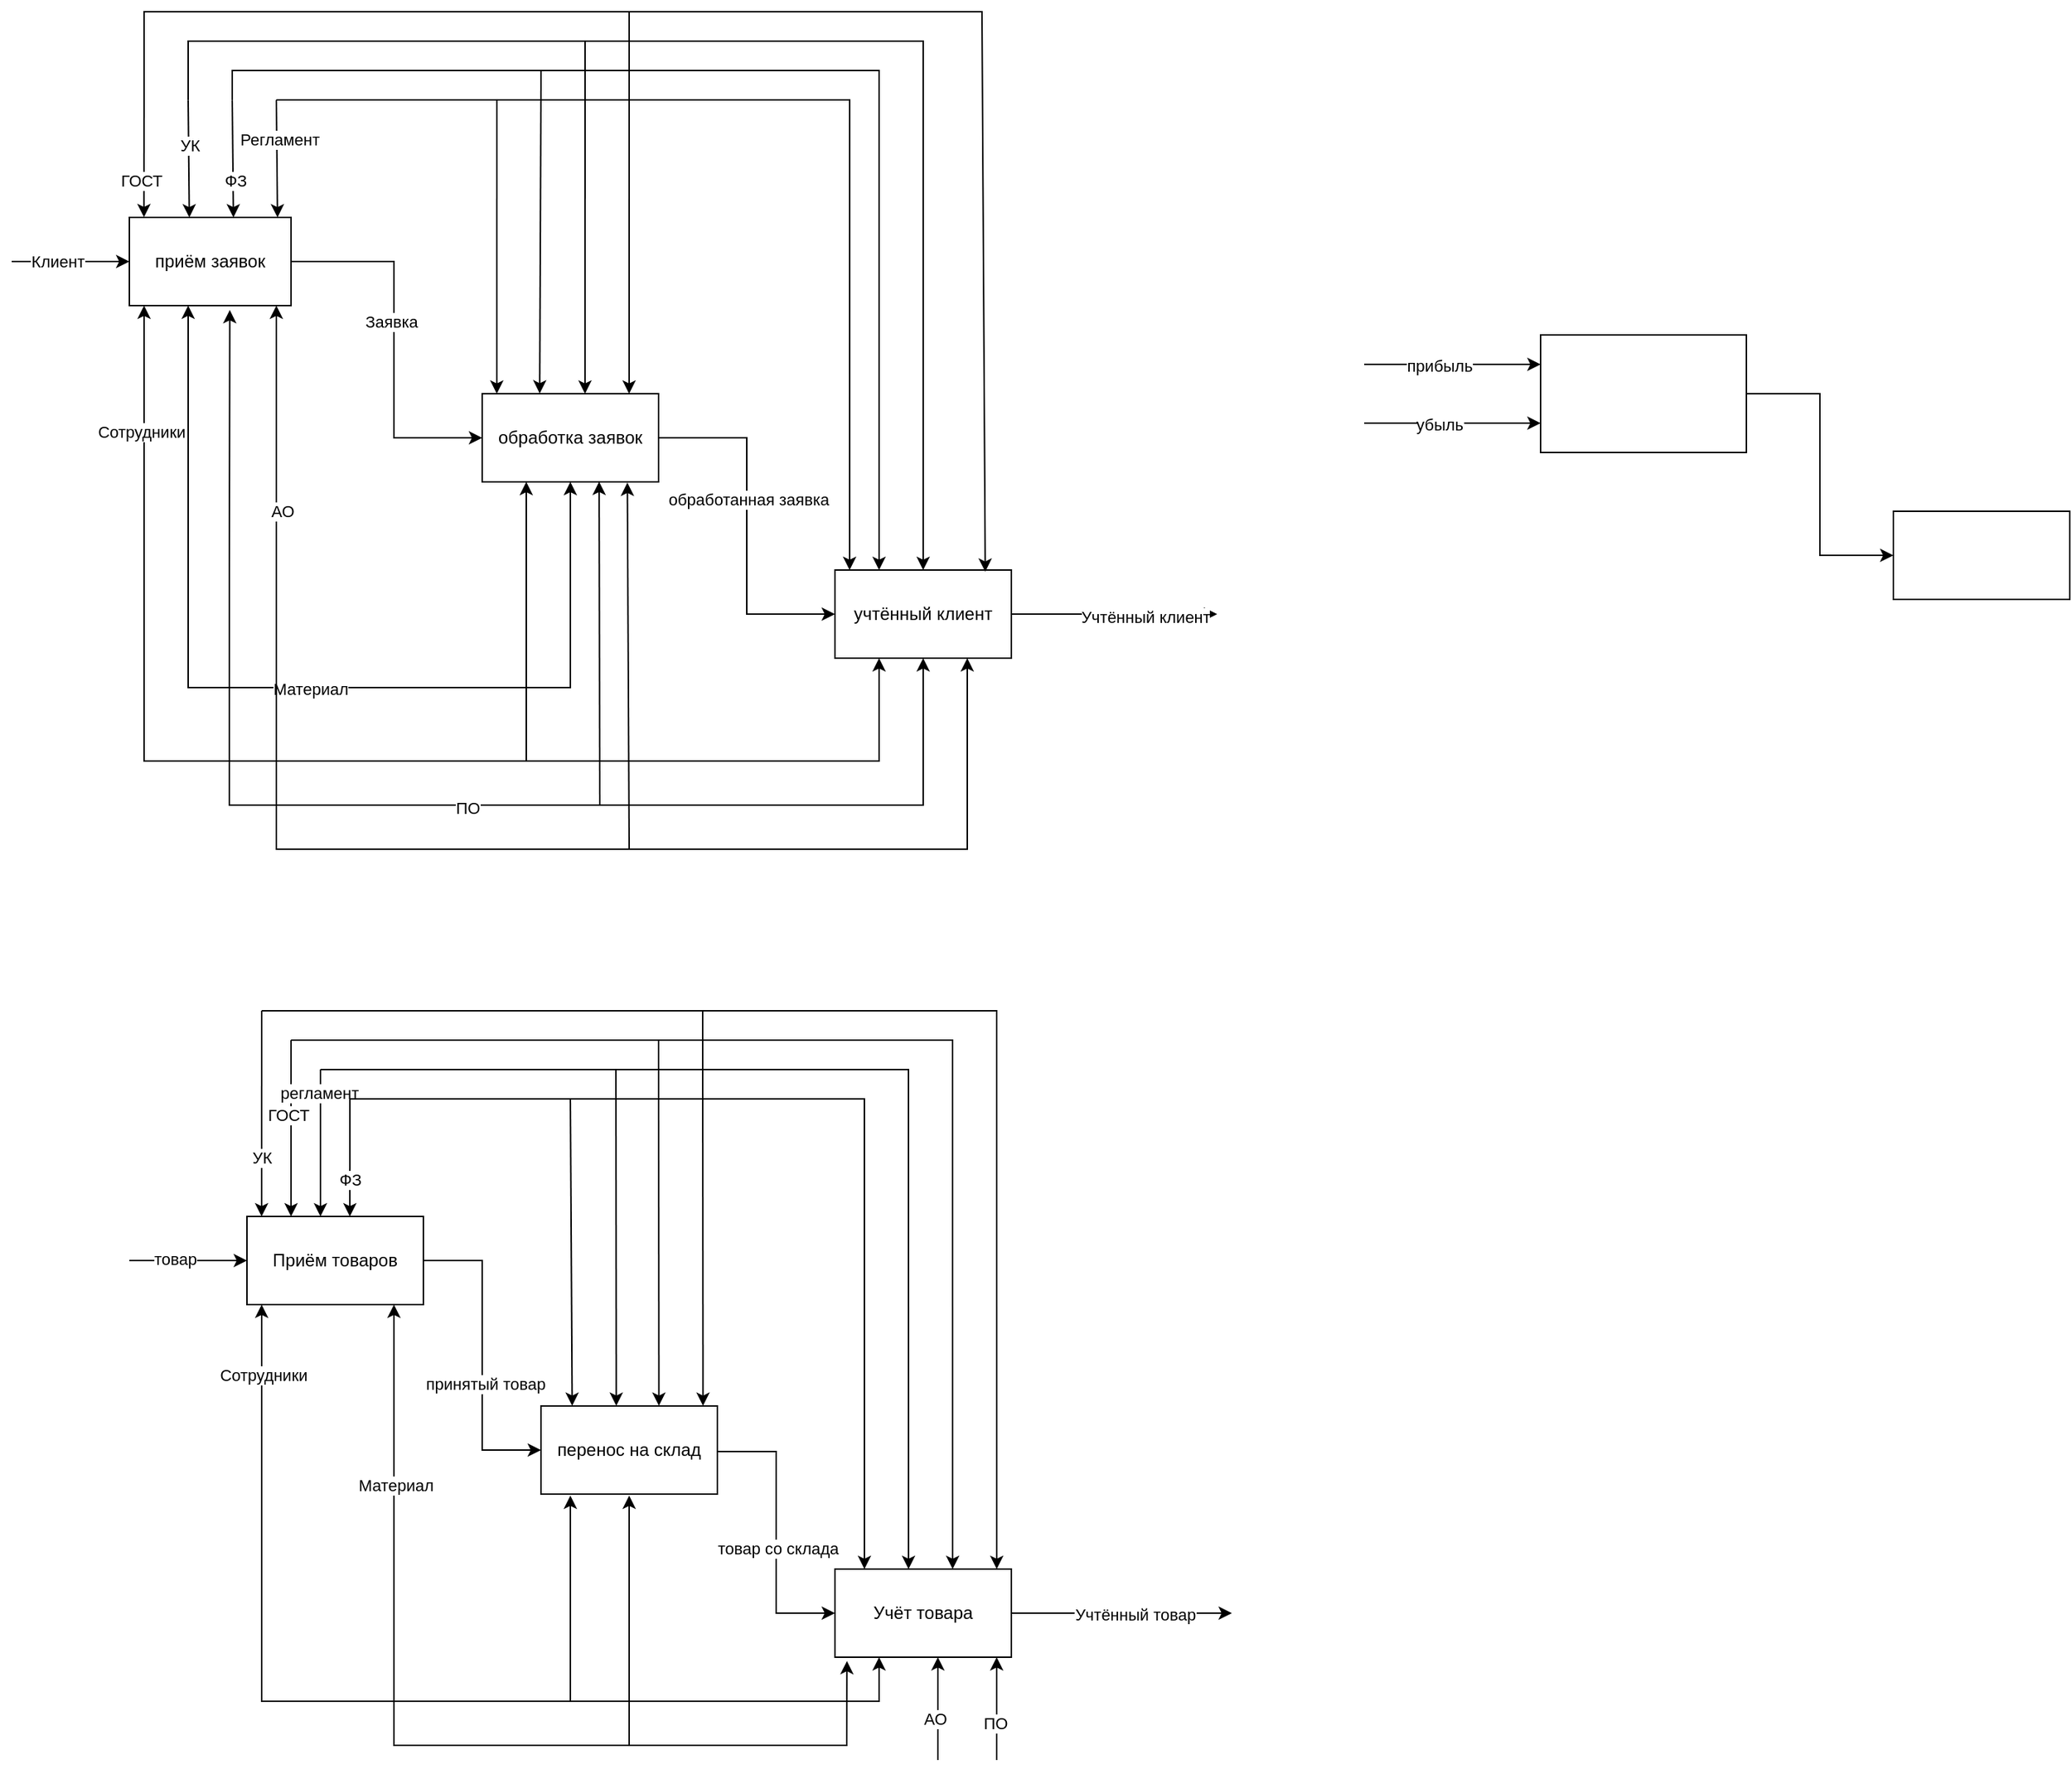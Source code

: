 <mxfile version="15.8.8" type="device"><diagram id="Hb13Rhd7Fs1RR_Zhz6qm" name="Page-1"><mxGraphModel dx="1185" dy="662" grid="1" gridSize="10" guides="1" tooltips="1" connect="1" arrows="1" fold="1" page="1" pageScale="1" pageWidth="827" pageHeight="1169" math="0" shadow="0"><root><mxCell id="0"/><mxCell id="1" parent="0"/><mxCell id="Fhy7VT__VOKDvvXCzkPy-1" value="приём заявок" style="rounded=0;whiteSpace=wrap;html=1;" vertex="1" parent="1"><mxGeometry x="320" y="360" width="110" height="60" as="geometry"/></mxCell><mxCell id="Fhy7VT__VOKDvvXCzkPy-2" value="" style="endArrow=classic;html=1;rounded=0;entryX=0.09;entryY=-0.003;entryDx=0;entryDy=0;entryPerimeter=0;" edge="1" parent="1" target="Fhy7VT__VOKDvvXCzkPy-1"><mxGeometry width="50" height="50" relative="1" as="geometry"><mxPoint x="330" y="280" as="sourcePoint"/><mxPoint x="380" y="310" as="targetPoint"/></mxGeometry></mxCell><mxCell id="Fhy7VT__VOKDvvXCzkPy-14" value="ГОСТ" style="edgeLabel;html=1;align=center;verticalAlign=middle;resizable=0;points=[];" vertex="1" connectable="0" parent="Fhy7VT__VOKDvvXCzkPy-2"><mxGeometry x="0.375" y="-2" relative="1" as="geometry"><mxPoint as="offset"/></mxGeometry></mxCell><mxCell id="Fhy7VT__VOKDvvXCzkPy-3" value="" style="endArrow=classic;html=1;rounded=0;entryX=0.09;entryY=-0.003;entryDx=0;entryDy=0;entryPerimeter=0;" edge="1" parent="1"><mxGeometry width="50" height="50" relative="1" as="geometry"><mxPoint x="360" y="280.18" as="sourcePoint"/><mxPoint x="360.8" y="360.0" as="targetPoint"/></mxGeometry></mxCell><mxCell id="Fhy7VT__VOKDvvXCzkPy-15" value="УК" style="edgeLabel;html=1;align=center;verticalAlign=middle;resizable=0;points=[];" vertex="1" connectable="0" parent="Fhy7VT__VOKDvvXCzkPy-3"><mxGeometry x="-0.238" relative="1" as="geometry"><mxPoint as="offset"/></mxGeometry></mxCell><mxCell id="Fhy7VT__VOKDvvXCzkPy-4" value="" style="endArrow=classic;html=1;rounded=0;entryX=0.09;entryY=-0.003;entryDx=0;entryDy=0;entryPerimeter=0;" edge="1" parent="1"><mxGeometry width="50" height="50" relative="1" as="geometry"><mxPoint x="390" y="280.18" as="sourcePoint"/><mxPoint x="390.8" y="360.0" as="targetPoint"/></mxGeometry></mxCell><mxCell id="Fhy7VT__VOKDvvXCzkPy-16" value="ФЗ" style="edgeLabel;html=1;align=center;verticalAlign=middle;resizable=0;points=[];" vertex="1" connectable="0" parent="Fhy7VT__VOKDvvXCzkPy-4"><mxGeometry x="0.382" y="1" relative="1" as="geometry"><mxPoint as="offset"/></mxGeometry></mxCell><mxCell id="Fhy7VT__VOKDvvXCzkPy-5" value="" style="endArrow=classic;html=1;rounded=0;entryX=0.09;entryY=-0.003;entryDx=0;entryDy=0;entryPerimeter=0;" edge="1" parent="1"><mxGeometry width="50" height="50" relative="1" as="geometry"><mxPoint x="420" y="280.18" as="sourcePoint"/><mxPoint x="420.8" y="360.0" as="targetPoint"/></mxGeometry></mxCell><mxCell id="Fhy7VT__VOKDvvXCzkPy-17" value="Регламент" style="edgeLabel;html=1;align=center;verticalAlign=middle;resizable=0;points=[];" vertex="1" connectable="0" parent="Fhy7VT__VOKDvvXCzkPy-5"><mxGeometry x="-0.334" y="1" relative="1" as="geometry"><mxPoint as="offset"/></mxGeometry></mxCell><mxCell id="Fhy7VT__VOKDvvXCzkPy-6" value="" style="endArrow=classic;html=1;rounded=0;" edge="1" parent="1"><mxGeometry width="50" height="50" relative="1" as="geometry"><mxPoint x="330" y="480" as="sourcePoint"/><mxPoint x="330" y="420" as="targetPoint"/></mxGeometry></mxCell><mxCell id="Fhy7VT__VOKDvvXCzkPy-7" value="" style="endArrow=classic;html=1;fontFamily=Helvetica;fontSize=11;fontColor=rgb(0, 0, 0);align=center;strokeColor=rgb(0, 0, 0);" edge="1" parent="1"><mxGeometry width="50" height="50" relative="1" as="geometry"><mxPoint x="360" y="480" as="sourcePoint"/><mxPoint x="360" y="420" as="targetPoint"/></mxGeometry></mxCell><mxCell id="Fhy7VT__VOKDvvXCzkPy-18" value="обработка заявок" style="rounded=0;whiteSpace=wrap;html=1;" vertex="1" parent="1"><mxGeometry x="560" y="480" width="120" height="60" as="geometry"/></mxCell><mxCell id="Fhy7VT__VOKDvvXCzkPy-19" value="" style="endArrow=classic;html=1;rounded=0;entryX=0;entryY=0.5;entryDx=0;entryDy=0;" edge="1" parent="1" target="Fhy7VT__VOKDvvXCzkPy-18"><mxGeometry width="50" height="50" relative="1" as="geometry"><mxPoint x="430" y="390" as="sourcePoint"/><mxPoint x="480" y="340" as="targetPoint"/><Array as="points"><mxPoint x="500" y="390"/><mxPoint x="500" y="510"/></Array></mxGeometry></mxCell><mxCell id="Fhy7VT__VOKDvvXCzkPy-22" value="Заявка" style="edgeLabel;html=1;align=center;verticalAlign=middle;resizable=0;points=[];" vertex="1" connectable="0" parent="Fhy7VT__VOKDvvXCzkPy-19"><mxGeometry x="-0.112" y="-2" relative="1" as="geometry"><mxPoint as="offset"/></mxGeometry></mxCell><mxCell id="Fhy7VT__VOKDvvXCzkPy-20" value="" style="endArrow=classic;html=1;rounded=0;" edge="1" parent="1"><mxGeometry width="50" height="50" relative="1" as="geometry"><mxPoint x="240" y="390" as="sourcePoint"/><mxPoint x="320" y="390" as="targetPoint"/></mxGeometry></mxCell><mxCell id="Fhy7VT__VOKDvvXCzkPy-21" value="Клиент" style="edgeLabel;html=1;align=center;verticalAlign=middle;resizable=0;points=[];" vertex="1" connectable="0" parent="Fhy7VT__VOKDvvXCzkPy-20"><mxGeometry x="-0.223" relative="1" as="geometry"><mxPoint as="offset"/></mxGeometry></mxCell><mxCell id="Fhy7VT__VOKDvvXCzkPy-23" value="учтённый клиент" style="rounded=0;whiteSpace=wrap;html=1;" vertex="1" parent="1"><mxGeometry x="800" y="600" width="120" height="60" as="geometry"/></mxCell><mxCell id="Fhy7VT__VOKDvvXCzkPy-24" value="" style="endArrow=classic;html=1;rounded=0;entryX=0;entryY=0.5;entryDx=0;entryDy=0;" edge="1" parent="1" target="Fhy7VT__VOKDvvXCzkPy-23"><mxGeometry width="50" height="50" relative="1" as="geometry"><mxPoint x="680" y="510" as="sourcePoint"/><mxPoint x="730" y="460" as="targetPoint"/><Array as="points"><mxPoint x="740" y="510"/><mxPoint x="740" y="630"/></Array></mxGeometry></mxCell><mxCell id="Fhy7VT__VOKDvvXCzkPy-25" value="обработанная заявка" style="edgeLabel;html=1;align=center;verticalAlign=middle;resizable=0;points=[];" vertex="1" connectable="0" parent="Fhy7VT__VOKDvvXCzkPy-24"><mxGeometry x="-0.154" y="1" relative="1" as="geometry"><mxPoint as="offset"/></mxGeometry></mxCell><mxCell id="Fhy7VT__VOKDvvXCzkPy-30" value="" style="endArrow=none;html=1;rounded=0;" edge="1" parent="1"><mxGeometry width="50" height="50" relative="1" as="geometry"><mxPoint x="420" y="280" as="sourcePoint"/><mxPoint x="570" y="280" as="targetPoint"/></mxGeometry></mxCell><mxCell id="Fhy7VT__VOKDvvXCzkPy-31" value="" style="endArrow=none;html=1;rounded=0;" edge="1" parent="1"><mxGeometry width="50" height="50" relative="1" as="geometry"><mxPoint x="390" y="280" as="sourcePoint"/><mxPoint x="600" y="270" as="targetPoint"/><Array as="points"><mxPoint x="390" y="260"/><mxPoint x="600" y="260"/></Array></mxGeometry></mxCell><mxCell id="Fhy7VT__VOKDvvXCzkPy-32" value="" style="endArrow=none;html=1;rounded=0;" edge="1" parent="1"><mxGeometry width="50" height="50" relative="1" as="geometry"><mxPoint x="360" y="280" as="sourcePoint"/><mxPoint x="630" y="270" as="targetPoint"/><Array as="points"><mxPoint x="360" y="240"/><mxPoint x="630" y="240"/></Array></mxGeometry></mxCell><mxCell id="Fhy7VT__VOKDvvXCzkPy-33" value="" style="endArrow=none;html=1;rounded=0;" edge="1" parent="1"><mxGeometry width="50" height="50" relative="1" as="geometry"><mxPoint x="330" y="280" as="sourcePoint"/><mxPoint x="660" y="270" as="targetPoint"/><Array as="points"><mxPoint x="330" y="220"/><mxPoint x="660" y="220"/></Array></mxGeometry></mxCell><mxCell id="Fhy7VT__VOKDvvXCzkPy-36" value="" style="endArrow=classic;html=1;rounded=0;" edge="1" parent="1"><mxGeometry width="50" height="50" relative="1" as="geometry"><mxPoint x="920" y="630" as="sourcePoint"/><mxPoint x="1060" y="630" as="targetPoint"/><Array as="points"><mxPoint x="1040" y="630"/></Array></mxGeometry></mxCell><mxCell id="Fhy7VT__VOKDvvXCzkPy-37" value="Учтённый клиент" style="edgeLabel;html=1;align=center;verticalAlign=middle;resizable=0;points=[];" vertex="1" connectable="0" parent="Fhy7VT__VOKDvvXCzkPy-36"><mxGeometry x="0.297" y="-2" relative="1" as="geometry"><mxPoint as="offset"/></mxGeometry></mxCell><mxCell id="Fhy7VT__VOKDvvXCzkPy-38" value="" style="endArrow=classic;html=1;rounded=0;entryX=0.083;entryY=0;entryDx=0;entryDy=0;entryPerimeter=0;" edge="1" parent="1" target="Fhy7VT__VOKDvvXCzkPy-18"><mxGeometry width="50" height="50" relative="1" as="geometry"><mxPoint x="570" y="280" as="sourcePoint"/><mxPoint x="620" y="230" as="targetPoint"/></mxGeometry></mxCell><mxCell id="Fhy7VT__VOKDvvXCzkPy-39" value="" style="endArrow=classic;html=1;rounded=0;entryX=0.326;entryY=-0.003;entryDx=0;entryDy=0;entryPerimeter=0;" edge="1" parent="1" target="Fhy7VT__VOKDvvXCzkPy-18"><mxGeometry width="50" height="50" relative="1" as="geometry"><mxPoint x="600" y="270" as="sourcePoint"/><mxPoint x="650" y="220" as="targetPoint"/></mxGeometry></mxCell><mxCell id="Fhy7VT__VOKDvvXCzkPy-40" value="" style="endArrow=classic;html=1;rounded=0;entryX=0.583;entryY=0;entryDx=0;entryDy=0;entryPerimeter=0;" edge="1" parent="1" target="Fhy7VT__VOKDvvXCzkPy-18"><mxGeometry width="50" height="50" relative="1" as="geometry"><mxPoint x="630" y="270" as="sourcePoint"/><mxPoint x="630" y="400" as="targetPoint"/></mxGeometry></mxCell><mxCell id="Fhy7VT__VOKDvvXCzkPy-41" value="" style="endArrow=classic;html=1;rounded=0;entryX=0.833;entryY=0;entryDx=0;entryDy=0;entryPerimeter=0;" edge="1" parent="1" target="Fhy7VT__VOKDvvXCzkPy-18"><mxGeometry width="50" height="50" relative="1" as="geometry"><mxPoint x="660" y="270" as="sourcePoint"/><mxPoint x="660" y="350" as="targetPoint"/></mxGeometry></mxCell><mxCell id="Fhy7VT__VOKDvvXCzkPy-43" value="" style="endArrow=classic;html=1;rounded=0;entryX=0.083;entryY=0;entryDx=0;entryDy=0;entryPerimeter=0;" edge="1" parent="1" target="Fhy7VT__VOKDvvXCzkPy-23"><mxGeometry width="50" height="50" relative="1" as="geometry"><mxPoint x="570" y="280" as="sourcePoint"/><mxPoint x="620" y="230" as="targetPoint"/><Array as="points"><mxPoint x="810" y="280"/></Array></mxGeometry></mxCell><mxCell id="Fhy7VT__VOKDvvXCzkPy-44" value="" style="endArrow=classic;html=1;rounded=0;entryX=0.25;entryY=0;entryDx=0;entryDy=0;" edge="1" parent="1" target="Fhy7VT__VOKDvvXCzkPy-23"><mxGeometry width="50" height="50" relative="1" as="geometry"><mxPoint x="600" y="260" as="sourcePoint"/><mxPoint x="650" y="210" as="targetPoint"/><Array as="points"><mxPoint x="830" y="260"/></Array></mxGeometry></mxCell><mxCell id="Fhy7VT__VOKDvvXCzkPy-45" value="" style="endArrow=classic;html=1;rounded=0;entryX=0.5;entryY=0;entryDx=0;entryDy=0;" edge="1" parent="1" target="Fhy7VT__VOKDvvXCzkPy-23"><mxGeometry width="50" height="50" relative="1" as="geometry"><mxPoint x="630" y="240" as="sourcePoint"/><mxPoint x="680" y="190" as="targetPoint"/><Array as="points"><mxPoint x="860" y="240"/></Array></mxGeometry></mxCell><mxCell id="Fhy7VT__VOKDvvXCzkPy-46" value="" style="endArrow=classic;html=1;rounded=0;entryX=0.852;entryY=0.019;entryDx=0;entryDy=0;entryPerimeter=0;" edge="1" parent="1" target="Fhy7VT__VOKDvvXCzkPy-23"><mxGeometry width="50" height="50" relative="1" as="geometry"><mxPoint x="660" y="220" as="sourcePoint"/><mxPoint x="902" y="599" as="targetPoint"/><Array as="points"><mxPoint x="900" y="220"/></Array></mxGeometry></mxCell><mxCell id="Fhy7VT__VOKDvvXCzkPy-47" value="" style="endArrow=classic;html=1;rounded=0;entryX=0.25;entryY=1;entryDx=0;entryDy=0;" edge="1" parent="1" target="Fhy7VT__VOKDvvXCzkPy-18"><mxGeometry width="50" height="50" relative="1" as="geometry"><mxPoint x="330" y="480" as="sourcePoint"/><mxPoint x="380" y="430" as="targetPoint"/><Array as="points"><mxPoint x="330" y="730"/><mxPoint x="590" y="730"/></Array></mxGeometry></mxCell><mxCell id="Fhy7VT__VOKDvvXCzkPy-49" value="Сотрудники" style="edgeLabel;html=1;align=center;verticalAlign=middle;resizable=0;points=[];" vertex="1" connectable="0" parent="Fhy7VT__VOKDvvXCzkPy-47"><mxGeometry x="-0.927" y="-2" relative="1" as="geometry"><mxPoint as="offset"/></mxGeometry></mxCell><mxCell id="Fhy7VT__VOKDvvXCzkPy-48" value="" style="endArrow=classic;html=1;rounded=0;entryX=0.25;entryY=1;entryDx=0;entryDy=0;" edge="1" parent="1" target="Fhy7VT__VOKDvvXCzkPy-23"><mxGeometry width="50" height="50" relative="1" as="geometry"><mxPoint x="590" y="730" as="sourcePoint"/><mxPoint x="640" y="690" as="targetPoint"/><Array as="points"><mxPoint x="830" y="730"/></Array></mxGeometry></mxCell><mxCell id="Fhy7VT__VOKDvvXCzkPy-50" value="" style="endArrow=classic;html=1;rounded=0;entryX=0.5;entryY=1;entryDx=0;entryDy=0;" edge="1" parent="1" target="Fhy7VT__VOKDvvXCzkPy-18"><mxGeometry width="50" height="50" relative="1" as="geometry"><mxPoint x="360" y="480" as="sourcePoint"/><mxPoint x="410" y="430" as="targetPoint"/><Array as="points"><mxPoint x="360" y="680"/><mxPoint x="620" y="680"/></Array></mxGeometry></mxCell><mxCell id="Fhy7VT__VOKDvvXCzkPy-51" value="Материал" style="edgeLabel;html=1;align=center;verticalAlign=middle;resizable=0;points=[];" vertex="1" connectable="0" parent="Fhy7VT__VOKDvvXCzkPy-50"><mxGeometry x="-0.056" y="-1" relative="1" as="geometry"><mxPoint as="offset"/></mxGeometry></mxCell><mxCell id="Fhy7VT__VOKDvvXCzkPy-52" value="" style="endArrow=classic;startArrow=classic;html=1;rounded=0;entryX=0.621;entryY=1.05;entryDx=0;entryDy=0;entryPerimeter=0;exitX=0.5;exitY=1;exitDx=0;exitDy=0;" edge="1" parent="1" source="Fhy7VT__VOKDvvXCzkPy-23" target="Fhy7VT__VOKDvvXCzkPy-1"><mxGeometry width="50" height="50" relative="1" as="geometry"><mxPoint x="370" y="510" as="sourcePoint"/><mxPoint x="420" y="460" as="targetPoint"/><Array as="points"><mxPoint x="860" y="760"/><mxPoint x="388" y="760"/><mxPoint x="388" y="600"/></Array></mxGeometry></mxCell><mxCell id="Fhy7VT__VOKDvvXCzkPy-53" value="ПО" style="edgeLabel;html=1;align=center;verticalAlign=middle;resizable=0;points=[];" vertex="1" connectable="0" parent="Fhy7VT__VOKDvvXCzkPy-52"><mxGeometry x="-0.098" y="2" relative="1" as="geometry"><mxPoint as="offset"/></mxGeometry></mxCell><mxCell id="Fhy7VT__VOKDvvXCzkPy-54" value="" style="endArrow=classic;html=1;rounded=0;entryX=0.663;entryY=0.998;entryDx=0;entryDy=0;entryPerimeter=0;" edge="1" parent="1" target="Fhy7VT__VOKDvvXCzkPy-18"><mxGeometry width="50" height="50" relative="1" as="geometry"><mxPoint x="640" y="760" as="sourcePoint"/><mxPoint x="690" y="710" as="targetPoint"/></mxGeometry></mxCell><mxCell id="Fhy7VT__VOKDvvXCzkPy-55" value="" style="endArrow=classic;startArrow=classic;html=1;rounded=0;entryX=0.75;entryY=1;entryDx=0;entryDy=0;" edge="1" parent="1" target="Fhy7VT__VOKDvvXCzkPy-23"><mxGeometry width="50" height="50" relative="1" as="geometry"><mxPoint x="420" y="420" as="sourcePoint"/><mxPoint x="470" y="370" as="targetPoint"/><Array as="points"><mxPoint x="420" y="790"/><mxPoint x="890" y="790"/></Array></mxGeometry></mxCell><mxCell id="Fhy7VT__VOKDvvXCzkPy-57" value="АО" style="edgeLabel;html=1;align=center;verticalAlign=middle;resizable=0;points=[];" vertex="1" connectable="0" parent="Fhy7VT__VOKDvvXCzkPy-55"><mxGeometry x="-0.711" y="4" relative="1" as="geometry"><mxPoint as="offset"/></mxGeometry></mxCell><mxCell id="Fhy7VT__VOKDvvXCzkPy-56" value="" style="endArrow=classic;html=1;rounded=0;entryX=0.823;entryY=1.009;entryDx=0;entryDy=0;entryPerimeter=0;" edge="1" parent="1" target="Fhy7VT__VOKDvvXCzkPy-18"><mxGeometry width="50" height="50" relative="1" as="geometry"><mxPoint x="660" y="790" as="sourcePoint"/><mxPoint x="710" y="740" as="targetPoint"/></mxGeometry></mxCell><mxCell id="Fhy7VT__VOKDvvXCzkPy-58" value="Приём товаров" style="rounded=0;whiteSpace=wrap;html=1;" vertex="1" parent="1"><mxGeometry x="400" y="1040" width="120" height="60" as="geometry"/></mxCell><mxCell id="Fhy7VT__VOKDvvXCzkPy-59" value="" style="endArrow=classic;html=1;rounded=0;entryX=0;entryY=0.5;entryDx=0;entryDy=0;" edge="1" parent="1" target="Fhy7VT__VOKDvvXCzkPy-58"><mxGeometry width="50" height="50" relative="1" as="geometry"><mxPoint x="320" y="1070" as="sourcePoint"/><mxPoint x="400" y="1060" as="targetPoint"/></mxGeometry></mxCell><mxCell id="Fhy7VT__VOKDvvXCzkPy-61" value="товар" style="edgeLabel;html=1;align=center;verticalAlign=middle;resizable=0;points=[];" vertex="1" connectable="0" parent="Fhy7VT__VOKDvvXCzkPy-59"><mxGeometry x="-0.225" y="1" relative="1" as="geometry"><mxPoint as="offset"/></mxGeometry></mxCell><mxCell id="Fhy7VT__VOKDvvXCzkPy-63" value="перенос на склад" style="rounded=0;whiteSpace=wrap;html=1;" vertex="1" parent="1"><mxGeometry x="600" y="1169" width="120" height="60" as="geometry"/></mxCell><mxCell id="Fhy7VT__VOKDvvXCzkPy-64" value="" style="endArrow=classic;html=1;rounded=0;entryX=0;entryY=0.5;entryDx=0;entryDy=0;" edge="1" parent="1" target="Fhy7VT__VOKDvvXCzkPy-63"><mxGeometry width="50" height="50" relative="1" as="geometry"><mxPoint x="520" y="1070" as="sourcePoint"/><mxPoint x="570" y="1020" as="targetPoint"/><Array as="points"><mxPoint x="560" y="1070"/><mxPoint x="560" y="1199"/></Array></mxGeometry></mxCell><mxCell id="Fhy7VT__VOKDvvXCzkPy-65" value="принятый товар" style="edgeLabel;html=1;align=center;verticalAlign=middle;resizable=0;points=[];" vertex="1" connectable="0" parent="Fhy7VT__VOKDvvXCzkPy-64"><mxGeometry x="0.187" y="2" relative="1" as="geometry"><mxPoint as="offset"/></mxGeometry></mxCell><mxCell id="Fhy7VT__VOKDvvXCzkPy-66" value="" style="endArrow=classic;html=1;rounded=0;entryX=0.083;entryY=0;entryDx=0;entryDy=0;entryPerimeter=0;" edge="1" parent="1" target="Fhy7VT__VOKDvvXCzkPy-58"><mxGeometry width="50" height="50" relative="1" as="geometry"><mxPoint x="410" y="900" as="sourcePoint"/><mxPoint x="440" y="930" as="targetPoint"/></mxGeometry></mxCell><mxCell id="Fhy7VT__VOKDvvXCzkPy-70" value="УК" style="edgeLabel;html=1;align=center;verticalAlign=middle;resizable=0;points=[];" vertex="1" connectable="0" parent="Fhy7VT__VOKDvvXCzkPy-66"><mxGeometry x="0.421" relative="1" as="geometry"><mxPoint as="offset"/></mxGeometry></mxCell><mxCell id="Fhy7VT__VOKDvvXCzkPy-67" value="" style="endArrow=classic;html=1;rounded=0;entryX=0.083;entryY=0;entryDx=0;entryDy=0;entryPerimeter=0;" edge="1" parent="1"><mxGeometry width="50" height="50" relative="1" as="geometry"><mxPoint x="430" y="920" as="sourcePoint"/><mxPoint x="430.0" y="1040" as="targetPoint"/></mxGeometry></mxCell><mxCell id="Fhy7VT__VOKDvvXCzkPy-71" value="ГОСТ" style="edgeLabel;html=1;align=center;verticalAlign=middle;resizable=0;points=[];" vertex="1" connectable="0" parent="Fhy7VT__VOKDvvXCzkPy-67"><mxGeometry x="-0.15" y="-2" relative="1" as="geometry"><mxPoint as="offset"/></mxGeometry></mxCell><mxCell id="Fhy7VT__VOKDvvXCzkPy-68" value="" style="endArrow=classic;html=1;rounded=0;entryX=0.083;entryY=0;entryDx=0;entryDy=0;entryPerimeter=0;" edge="1" parent="1"><mxGeometry width="50" height="50" relative="1" as="geometry"><mxPoint x="450" y="940" as="sourcePoint"/><mxPoint x="450.0" y="1040" as="targetPoint"/></mxGeometry></mxCell><mxCell id="Fhy7VT__VOKDvvXCzkPy-72" value="регламент" style="edgeLabel;html=1;align=center;verticalAlign=middle;resizable=0;points=[];" vertex="1" connectable="0" parent="Fhy7VT__VOKDvvXCzkPy-68"><mxGeometry x="-0.693" y="-1" relative="1" as="geometry"><mxPoint as="offset"/></mxGeometry></mxCell><mxCell id="Fhy7VT__VOKDvvXCzkPy-69" value="" style="endArrow=classic;html=1;rounded=0;entryX=0.083;entryY=0;entryDx=0;entryDy=0;entryPerimeter=0;" edge="1" parent="1"><mxGeometry width="50" height="50" relative="1" as="geometry"><mxPoint x="470.04" y="960" as="sourcePoint"/><mxPoint x="470.0" y="1040" as="targetPoint"/></mxGeometry></mxCell><mxCell id="Fhy7VT__VOKDvvXCzkPy-73" value="ФЗ" style="edgeLabel;html=1;align=center;verticalAlign=middle;resizable=0;points=[];" vertex="1" connectable="0" parent="Fhy7VT__VOKDvvXCzkPy-69"><mxGeometry x="0.379" relative="1" as="geometry"><mxPoint as="offset"/></mxGeometry></mxCell><mxCell id="Fhy7VT__VOKDvvXCzkPy-74" value="" style="endArrow=classic;html=1;rounded=0;entryX=0;entryY=0.5;entryDx=0;entryDy=0;" edge="1" parent="1" target="Fhy7VT__VOKDvvXCzkPy-75"><mxGeometry width="50" height="50" relative="1" as="geometry"><mxPoint x="720" y="1200" as="sourcePoint"/><mxPoint x="800" y="1280" as="targetPoint"/><Array as="points"><mxPoint x="760" y="1200"/><mxPoint x="760" y="1310"/></Array></mxGeometry></mxCell><mxCell id="Fhy7VT__VOKDvvXCzkPy-76" value="товар со склада" style="edgeLabel;html=1;align=center;verticalAlign=middle;resizable=0;points=[];" vertex="1" connectable="0" parent="Fhy7VT__VOKDvvXCzkPy-74"><mxGeometry x="0.116" y="1" relative="1" as="geometry"><mxPoint as="offset"/></mxGeometry></mxCell><mxCell id="Fhy7VT__VOKDvvXCzkPy-75" value="Учёт товара" style="rounded=0;whiteSpace=wrap;html=1;" vertex="1" parent="1"><mxGeometry x="800" y="1280" width="120" height="60" as="geometry"/></mxCell><mxCell id="Fhy7VT__VOKDvvXCzkPy-77" value="" style="endArrow=classic;html=1;rounded=0;entryX=0.167;entryY=0;entryDx=0;entryDy=0;entryPerimeter=0;" edge="1" parent="1" target="Fhy7VT__VOKDvvXCzkPy-75"><mxGeometry width="50" height="50" relative="1" as="geometry"><mxPoint x="470" y="960" as="sourcePoint"/><mxPoint x="910" y="1200" as="targetPoint"/><Array as="points"><mxPoint x="820" y="960"/></Array></mxGeometry></mxCell><mxCell id="Fhy7VT__VOKDvvXCzkPy-78" value="" style="endArrow=classic;html=1;rounded=0;entryX=0.417;entryY=0;entryDx=0;entryDy=0;entryPerimeter=0;" edge="1" parent="1" target="Fhy7VT__VOKDvvXCzkPy-75"><mxGeometry width="50" height="50" relative="1" as="geometry"><mxPoint x="450" y="940" as="sourcePoint"/><mxPoint x="500" y="890" as="targetPoint"/><Array as="points"><mxPoint x="850" y="940"/></Array></mxGeometry></mxCell><mxCell id="Fhy7VT__VOKDvvXCzkPy-79" value="" style="endArrow=classic;html=1;rounded=0;entryX=0.667;entryY=0;entryDx=0;entryDy=0;entryPerimeter=0;" edge="1" parent="1" target="Fhy7VT__VOKDvvXCzkPy-75"><mxGeometry width="50" height="50" relative="1" as="geometry"><mxPoint x="430" y="920" as="sourcePoint"/><mxPoint x="480" y="870" as="targetPoint"/><Array as="points"><mxPoint x="880" y="920"/></Array></mxGeometry></mxCell><mxCell id="Fhy7VT__VOKDvvXCzkPy-80" value="" style="endArrow=classic;html=1;rounded=0;entryX=0.917;entryY=0;entryDx=0;entryDy=0;entryPerimeter=0;" edge="1" parent="1" target="Fhy7VT__VOKDvvXCzkPy-75"><mxGeometry width="50" height="50" relative="1" as="geometry"><mxPoint x="410" y="900" as="sourcePoint"/><mxPoint x="460" y="850" as="targetPoint"/><Array as="points"><mxPoint x="910" y="900"/></Array></mxGeometry></mxCell><mxCell id="Fhy7VT__VOKDvvXCzkPy-81" value="" style="endArrow=classic;html=1;rounded=0;entryX=0.177;entryY=-0.002;entryDx=0;entryDy=0;entryPerimeter=0;" edge="1" parent="1" target="Fhy7VT__VOKDvvXCzkPy-63"><mxGeometry width="50" height="50" relative="1" as="geometry"><mxPoint x="620" y="960" as="sourcePoint"/><mxPoint x="720" y="1060" as="targetPoint"/></mxGeometry></mxCell><mxCell id="Fhy7VT__VOKDvvXCzkPy-82" value="" style="endArrow=classic;html=1;rounded=0;entryX=0.177;entryY=-0.002;entryDx=0;entryDy=0;entryPerimeter=0;" edge="1" parent="1"><mxGeometry width="50" height="50" relative="1" as="geometry"><mxPoint x="651" y="940" as="sourcePoint"/><mxPoint x="651.24" y="1168.88" as="targetPoint"/></mxGeometry></mxCell><mxCell id="Fhy7VT__VOKDvvXCzkPy-83" value="" style="endArrow=classic;html=1;rounded=0;entryX=0.177;entryY=-0.002;entryDx=0;entryDy=0;entryPerimeter=0;" edge="1" parent="1"><mxGeometry width="50" height="50" relative="1" as="geometry"><mxPoint x="680" y="920" as="sourcePoint"/><mxPoint x="680.24" y="1168.88" as="targetPoint"/></mxGeometry></mxCell><mxCell id="Fhy7VT__VOKDvvXCzkPy-84" value="" style="endArrow=classic;html=1;rounded=0;entryX=0.177;entryY=-0.002;entryDx=0;entryDy=0;entryPerimeter=0;" edge="1" parent="1"><mxGeometry width="50" height="50" relative="1" as="geometry"><mxPoint x="710" y="900" as="sourcePoint"/><mxPoint x="710.24" y="1168.88" as="targetPoint"/></mxGeometry></mxCell><mxCell id="Fhy7VT__VOKDvvXCzkPy-85" value="" style="endArrow=classic;html=1;rounded=0;" edge="1" parent="1"><mxGeometry width="50" height="50" relative="1" as="geometry"><mxPoint x="920" y="1310" as="sourcePoint"/><mxPoint x="1070" y="1310" as="targetPoint"/></mxGeometry></mxCell><mxCell id="Fhy7VT__VOKDvvXCzkPy-86" value="Учтённый товар" style="edgeLabel;html=1;align=center;verticalAlign=middle;resizable=0;points=[];" vertex="1" connectable="0" parent="Fhy7VT__VOKDvvXCzkPy-85"><mxGeometry x="0.118" y="-1" relative="1" as="geometry"><mxPoint as="offset"/></mxGeometry></mxCell><mxCell id="Fhy7VT__VOKDvvXCzkPy-87" value="" style="endArrow=classic;startArrow=classic;html=1;rounded=0;entryX=0.25;entryY=1;entryDx=0;entryDy=0;" edge="1" parent="1" target="Fhy7VT__VOKDvvXCzkPy-75"><mxGeometry width="50" height="50" relative="1" as="geometry"><mxPoint x="410" y="1100" as="sourcePoint"/><mxPoint x="460" y="1050" as="targetPoint"/><Array as="points"><mxPoint x="410" y="1370"/><mxPoint x="830" y="1370"/></Array></mxGeometry></mxCell><mxCell id="Fhy7VT__VOKDvvXCzkPy-88" value="Сотрудники" style="edgeLabel;html=1;align=center;verticalAlign=middle;resizable=0;points=[];" vertex="1" connectable="0" parent="Fhy7VT__VOKDvvXCzkPy-87"><mxGeometry x="-0.867" y="1" relative="1" as="geometry"><mxPoint as="offset"/></mxGeometry></mxCell><mxCell id="Fhy7VT__VOKDvvXCzkPy-89" value="" style="endArrow=classic;html=1;rounded=0;" edge="1" parent="1"><mxGeometry width="50" height="50" relative="1" as="geometry"><mxPoint x="620" y="1370" as="sourcePoint"/><mxPoint x="620" y="1230" as="targetPoint"/></mxGeometry></mxCell><mxCell id="Fhy7VT__VOKDvvXCzkPy-94" value="" style="endArrow=classic;html=1;rounded=0;" edge="1" parent="1"><mxGeometry width="50" height="50" relative="1" as="geometry"><mxPoint x="870" y="1410" as="sourcePoint"/><mxPoint x="870" y="1340" as="targetPoint"/></mxGeometry></mxCell><mxCell id="Fhy7VT__VOKDvvXCzkPy-96" value="АО" style="edgeLabel;html=1;align=center;verticalAlign=middle;resizable=0;points=[];" vertex="1" connectable="0" parent="Fhy7VT__VOKDvvXCzkPy-94"><mxGeometry x="-0.2" y="2" relative="1" as="geometry"><mxPoint as="offset"/></mxGeometry></mxCell><mxCell id="Fhy7VT__VOKDvvXCzkPy-95" value="" style="endArrow=classic;html=1;rounded=0;" edge="1" parent="1"><mxGeometry width="50" height="50" relative="1" as="geometry"><mxPoint x="910" y="1410" as="sourcePoint"/><mxPoint x="910" y="1340" as="targetPoint"/></mxGeometry></mxCell><mxCell id="Fhy7VT__VOKDvvXCzkPy-97" value="ПО" style="edgeLabel;html=1;align=center;verticalAlign=middle;resizable=0;points=[];" vertex="1" connectable="0" parent="Fhy7VT__VOKDvvXCzkPy-95"><mxGeometry x="-0.282" y="1" relative="1" as="geometry"><mxPoint as="offset"/></mxGeometry></mxCell><mxCell id="Fhy7VT__VOKDvvXCzkPy-98" value="" style="endArrow=classic;startArrow=classic;html=1;rounded=0;exitX=0.068;exitY=1.043;exitDx=0;exitDy=0;exitPerimeter=0;" edge="1" parent="1" source="Fhy7VT__VOKDvvXCzkPy-75"><mxGeometry width="50" height="50" relative="1" as="geometry"><mxPoint x="450" y="1150" as="sourcePoint"/><mxPoint x="500" y="1100" as="targetPoint"/><Array as="points"><mxPoint x="808" y="1400"/><mxPoint x="500" y="1400"/></Array></mxGeometry></mxCell><mxCell id="Fhy7VT__VOKDvvXCzkPy-99" value="Материал" style="edgeLabel;html=1;align=center;verticalAlign=middle;resizable=0;points=[];" vertex="1" connectable="0" parent="Fhy7VT__VOKDvvXCzkPy-98"><mxGeometry x="0.63" y="-1" relative="1" as="geometry"><mxPoint as="offset"/></mxGeometry></mxCell><mxCell id="Fhy7VT__VOKDvvXCzkPy-100" value="" style="endArrow=classic;html=1;rounded=0;" edge="1" parent="1"><mxGeometry width="50" height="50" relative="1" as="geometry"><mxPoint x="660" y="1400" as="sourcePoint"/><mxPoint x="660" y="1230" as="targetPoint"/></mxGeometry></mxCell><mxCell id="Fhy7VT__VOKDvvXCzkPy-101" value="" style="rounded=0;whiteSpace=wrap;html=1;" vertex="1" parent="1"><mxGeometry x="1280" y="440" width="140" height="80" as="geometry"/></mxCell><mxCell id="Fhy7VT__VOKDvvXCzkPy-102" value="" style="endArrow=classic;html=1;rounded=0;" edge="1" parent="1"><mxGeometry width="50" height="50" relative="1" as="geometry"><mxPoint x="1160" y="460" as="sourcePoint"/><mxPoint x="1280" y="460" as="targetPoint"/></mxGeometry></mxCell><mxCell id="Fhy7VT__VOKDvvXCzkPy-106" value="прибыль" style="edgeLabel;html=1;align=center;verticalAlign=middle;resizable=0;points=[];" vertex="1" connectable="0" parent="Fhy7VT__VOKDvvXCzkPy-102"><mxGeometry x="-0.153" y="-1" relative="1" as="geometry"><mxPoint as="offset"/></mxGeometry></mxCell><mxCell id="Fhy7VT__VOKDvvXCzkPy-105" value="" style="endArrow=classic;html=1;rounded=0;" edge="1" parent="1"><mxGeometry width="50" height="50" relative="1" as="geometry"><mxPoint x="1160" y="500" as="sourcePoint"/><mxPoint x="1280" y="500" as="targetPoint"/></mxGeometry></mxCell><mxCell id="Fhy7VT__VOKDvvXCzkPy-107" value="убыль" style="edgeLabel;html=1;align=center;verticalAlign=middle;resizable=0;points=[];" vertex="1" connectable="0" parent="Fhy7VT__VOKDvvXCzkPy-105"><mxGeometry x="-0.153" y="-1" relative="1" as="geometry"><mxPoint as="offset"/></mxGeometry></mxCell><mxCell id="Fhy7VT__VOKDvvXCzkPy-108" value="" style="rounded=0;whiteSpace=wrap;html=1;" vertex="1" parent="1"><mxGeometry x="1520" y="560" width="120" height="60" as="geometry"/></mxCell><mxCell id="Fhy7VT__VOKDvvXCzkPy-109" value="" style="endArrow=classic;html=1;rounded=0;entryX=0;entryY=0.5;entryDx=0;entryDy=0;" edge="1" parent="1" target="Fhy7VT__VOKDvvXCzkPy-108"><mxGeometry width="50" height="50" relative="1" as="geometry"><mxPoint x="1420" y="480" as="sourcePoint"/><mxPoint x="1470" y="430" as="targetPoint"/><Array as="points"><mxPoint x="1470" y="480"/><mxPoint x="1470" y="590"/></Array></mxGeometry></mxCell></root></mxGraphModel></diagram></mxfile>